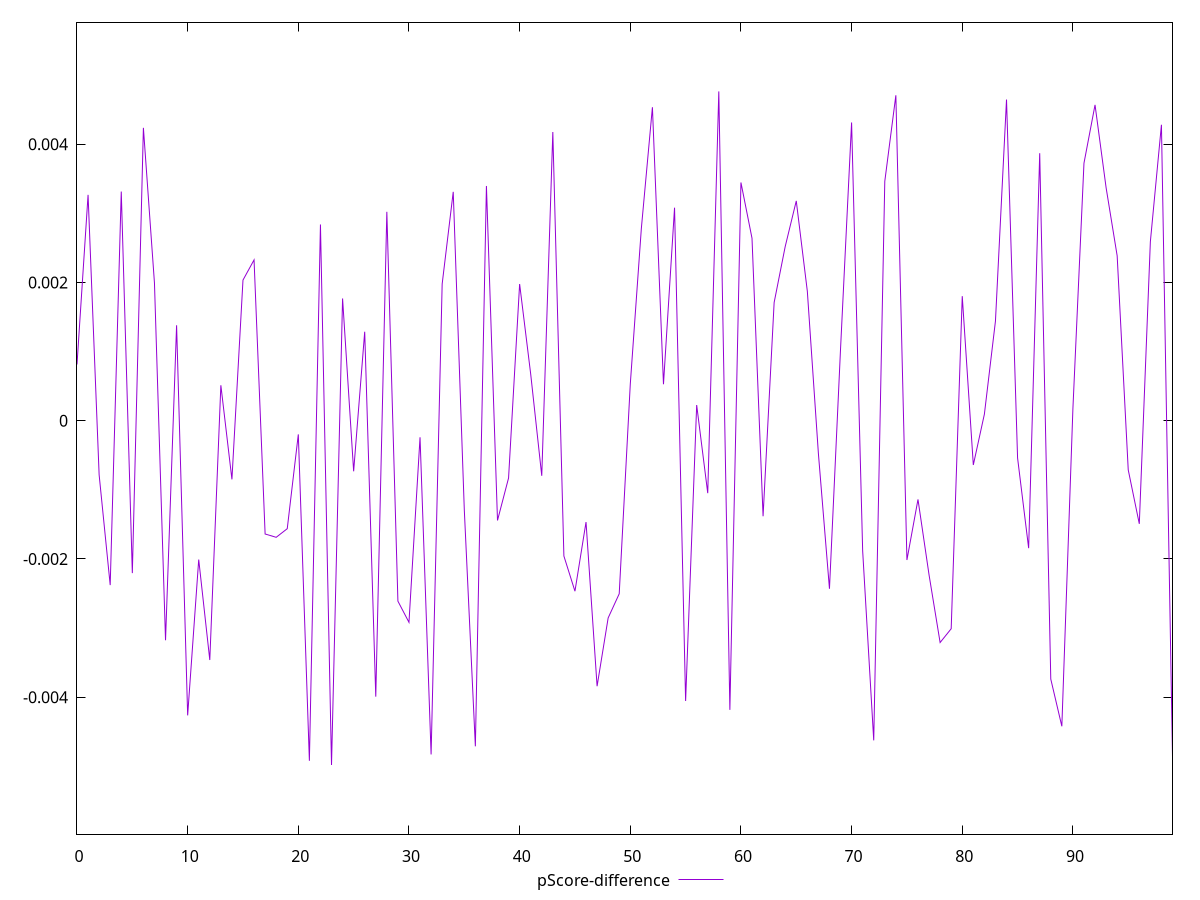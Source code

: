 reset

$pScoreDifference <<EOF
0 0.0008137601169130315
1 0.0032672777868278935
2 -0.0007822365736982473
3 -0.002377749104822857
4 0.003314921072476884
5 -0.00220398800730659
6 0.004236494326323892
7 0.0019913345562589946
8 -0.0031751358726233025
9 0.0013804634105570313
10 -0.004262244400541015
11 -0.002008185986369093
12 -0.0034611175869416755
13 0.0005129770568710335
14 -0.0008484748644015383
15 0.0020346194977940435
16 0.0023264503748990917
17 -0.001638432175232074
18 -0.0016864006534835774
19 -0.001561466661157529
20 -0.00019760455359507656
21 -0.00491872613355504
22 0.002839106080143705
23 -0.004979874471916335
24 0.001768599411875793
25 -0.0007312867770479237
26 0.001287344403891777
27 -0.003991250436752414
28 0.003021669349454692
29 -0.002609641038502919
30 -0.0029164575596301034
31 -0.0002391274387354425
32 -0.004827176647798748
33 0.0019783098428427515
34 0.003310848618539586
35 -0.0012877340158303774
36 -0.004709779742718023
37 0.003395641101561875
38 -0.0014424159886294863
39 -0.0008287282688548281
40 0.0019774170652243628
41 0.0006751280750532107
42 -0.0007965276643476793
43 0.004176274104789046
44 -0.0019568306537158797
45 -0.002465890371307733
46 -0.001466053696318581
47 -0.0038401136079067033
48 -0.00285264807405583
49 -0.0025033517819156303
50 0.0005282758829037171
51 0.002780726931240096
52 0.004534768511372356
53 0.0005277033418474852
54 0.003081660209823478
55 -0.004053613906130571
56 0.00022682919607386332
57 -0.001047607952244789
58 0.004763330702607815
59 -0.004181949454176825
60 0.003446037460119067
61 0.0026394994679219685
62 -0.0013820760686480416
63 0.0017099357589329678
64 0.0025193100420703995
65 0.003179875778975605
66 0.0018731459216507762
67 -0.00047491144775502203
68 -0.002431078598599923
69 0.0010344228697016788
70 0.004314158643982768
71 -0.0018826185078590907
72 -0.004623354090721676
73 0.0034632810301132855
74 0.0047074756269875895
75 -0.00201462415318443
76 -0.0011384563977735462
77 -0.002229938163222922
78 -0.0032084046746605477
79 -0.0030087926539572596
80 0.001801478026296821
81 -0.0006397967098858981
82 0.00009418087116896956
83 0.0014404408535249047
84 0.004646106440673314
85 -0.0005387388275094884
86 -0.0018433225005535236
87 0.003869807067799269
88 -0.0037368497587024763
89 -0.00441983053836148
90 0.000175312862428334
91 0.0037252976591169995
92 0.004568466894322887
93 0.0033709979631175724
94 0.002385305615018929
95 -0.0007110259542253416
96 -0.001491742598492718
97 0.0025905368719132404
98 0.004281092049363888
99 -0.004858379418289038
EOF

set key outside below
set xrange [0:99]
set yrange [-0.005979874471916335:0.005763330702607815]
set trange [-0.005979874471916335:0.005763330702607815]
set terminal svg size 640, 500 enhanced background rgb 'white'
set output "reports/report_00028_2021-02-24T12-49-42.674Z/first-cpu-idle/samples/agenda/pScore-difference/values.svg"

plot $pScoreDifference title "pScore-difference" with line

reset
